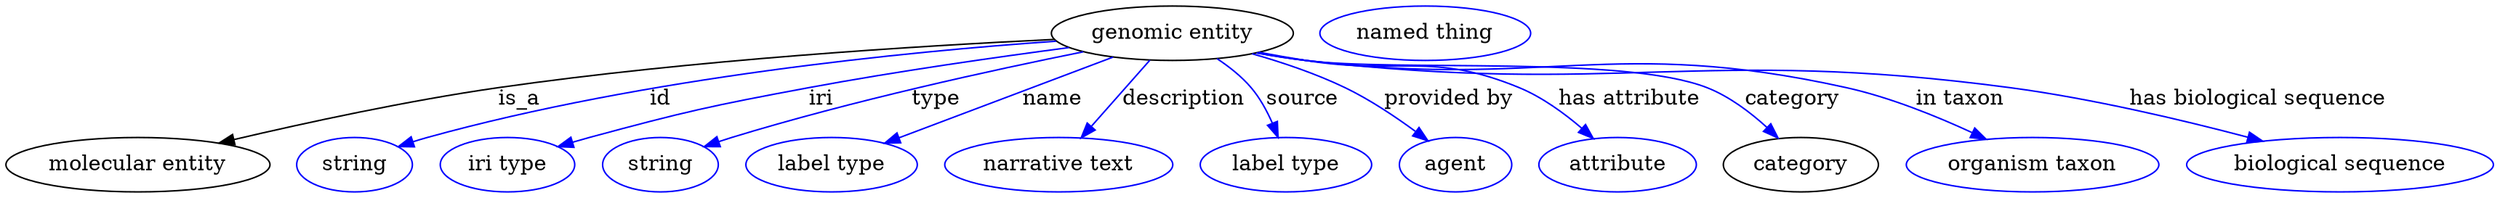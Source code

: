 digraph {
	graph [bb="0,0,1341.5,123"];
	node [label="\N"];
	"genomic entity"	[height=0.5,
		label="genomic entity",
		pos="630.89,105",
		width=1.7693];
	"molecular entity"	[height=0.5,
		pos="68.894,18",
		width=1.9137];
	"genomic entity" -> "molecular entity"	[label=is_a,
		lp="275.89,61.5",
		pos="e,112.07,32.065 568.66,100.98 495.52,96.76 370.7,87.44 264.89,69 215.88,60.458 161.09,46.058 121.93,34.899"];
	id	[color=blue,
		height=0.5,
		label=string,
		pos="185.89,18",
		width=0.84854];
	"genomic entity" -> id	[color=blue,
		label=id,
		lp="351.39,61.5",
		pos="e,209.34,29.713 569.79,99.641 489.25,92.574 343.96,75.231 225.89,36 223.51,35.209 221.08,34.336 218.64,33.417",
		style=solid];
	iri	[color=blue,
		height=0.5,
		label="iri type",
		pos="270.89,18",
		width=1.011];
	"genomic entity" -> iri	[color=blue,
		label=iri,
		lp="443.39,61.5",
		pos="e,298.35,29.846 576.7,95.531 537.65,89.112 483.8,79.605 436.89,69 382.52,56.706 368.92,53.202 315.89,36 313.3,35.159 310.64,34.257 \
307.97,33.322",
		style=solid];
	type	[color=blue,
		height=0.5,
		label=string,
		pos="355.89,18",
		width=0.84854];
	"genomic entity" -> type	[color=blue,
		label=type,
		lp="503.89,61.5",
		pos="e,379.85,29.642 584.35,92.593 536.48,80.386 460.09,59.566 395.89,36 393.68,35.188 391.42,34.322 389.14,33.426",
		style=solid];
	name	[color=blue,
		height=0.5,
		label="label type",
		pos="449.89,18",
		width=1.2638];
	"genomic entity" -> name	[color=blue,
		label=name,
		lp="567.39,61.5",
		pos="e,478.09,32.24 599.37,89.194 568.21,74.562 520.53,52.172 487.43,36.629",
		style=solid];
	description	[color=blue,
		height=0.5,
		label="narrative text",
		pos="570.89,18",
		width=1.6068];
	"genomic entity" -> description	[color=blue,
		label=description,
		lp="635.39,61.5",
		pos="e,582.72,35.758 619.04,87.207 610.33,74.866 598.35,57.894 588.52,43.967",
		style=solid];
	source	[color=blue,
		height=0.5,
		label="label type",
		pos="691.89,18",
		width=1.2638];
	"genomic entity" -> source	[color=blue,
		label=source,
		lp="696.89,61.5",
		pos="e,686.41,36.158 651.95,88.011 658.29,82.484 664.88,75.925 669.89,69 675.04,61.902 679.33,53.412 682.72,45.461",
		style=solid];
	"provided by"	[color=blue,
		height=0.5,
		label=agent,
		pos="784.89,18",
		width=0.83048];
	"genomic entity" -> "provided by"	[color=blue,
		label="provided by",
		lp="774.89,61.5",
		pos="e,768.67,33.274 670.49,90.85 686.02,85.032 703.71,77.56 718.89,69 733.65,60.682 748.8,49.43 760.86,39.707",
		style=solid];
	"has attribute"	[color=blue,
		height=0.5,
		label=attribute,
		pos="872.89,18",
		width=1.1193];
	"genomic entity" -> "has attribute"	[color=blue,
		label="has attribute",
		lp="869.39,61.5",
		pos="e,857.91,35.136 677.53,92.674 686.27,90.684 695.34,88.706 703.89,87 751.62,77.477 767.58,89.104 811.89,69 826.14,62.536 839.82,51.881 \
850.61,42.064",
		style=solid];
	category	[height=0.5,
		pos="971.89,18",
		width=1.1374];
	"genomic entity" -> category	[color=blue,
		label=category,
		lp="956.39,61.5",
		pos="e,956.68,34.816 676.65,92.31 685.64,90.307 695.03,88.418 703.89,87 793.33,72.693 822.52,101.93 906.89,69 922.52,62.902 937.53,51.827 \
949.18,41.648",
		style=solid];
	"in taxon"	[color=blue,
		height=0.5,
		label="organism taxon",
		pos="1096.9,18",
		width=1.8234];
	"genomic entity" -> "in taxon"	[color=blue,
		label="in taxon",
		lp="1048.4,61.5",
		pos="e,1069.5,34.391 676.23,92.224 685.34,90.203 694.88,88.33 703.89,87 827.26,68.797 862.78,98.689 983.89,69 1010.6,62.46 1038.8,49.953 \
1060.4,39.084",
		style=solid];
	"has biological sequence"	[color=blue,
		height=0.5,
		label="biological sequence",
		pos="1260.9,18",
		width=2.2387];
	"genomic entity" -> "has biological sequence"	[color=blue,
		label="has biological sequence",
		lp="1207.9,61.5",
		pos="e,1217.9,33.387 675.83,92.198 685.05,90.153 694.74,88.277 703.89,87 867.39,64.186 911.8,94.574 1074.9,69 1120.7,61.82 1171.4,47.756 \
1208.3,36.369",
		style=solid];
	"named thing_category"	[color=blue,
		height=0.5,
		label="named thing",
		pos="767.89,105",
		width=1.5346];
}
